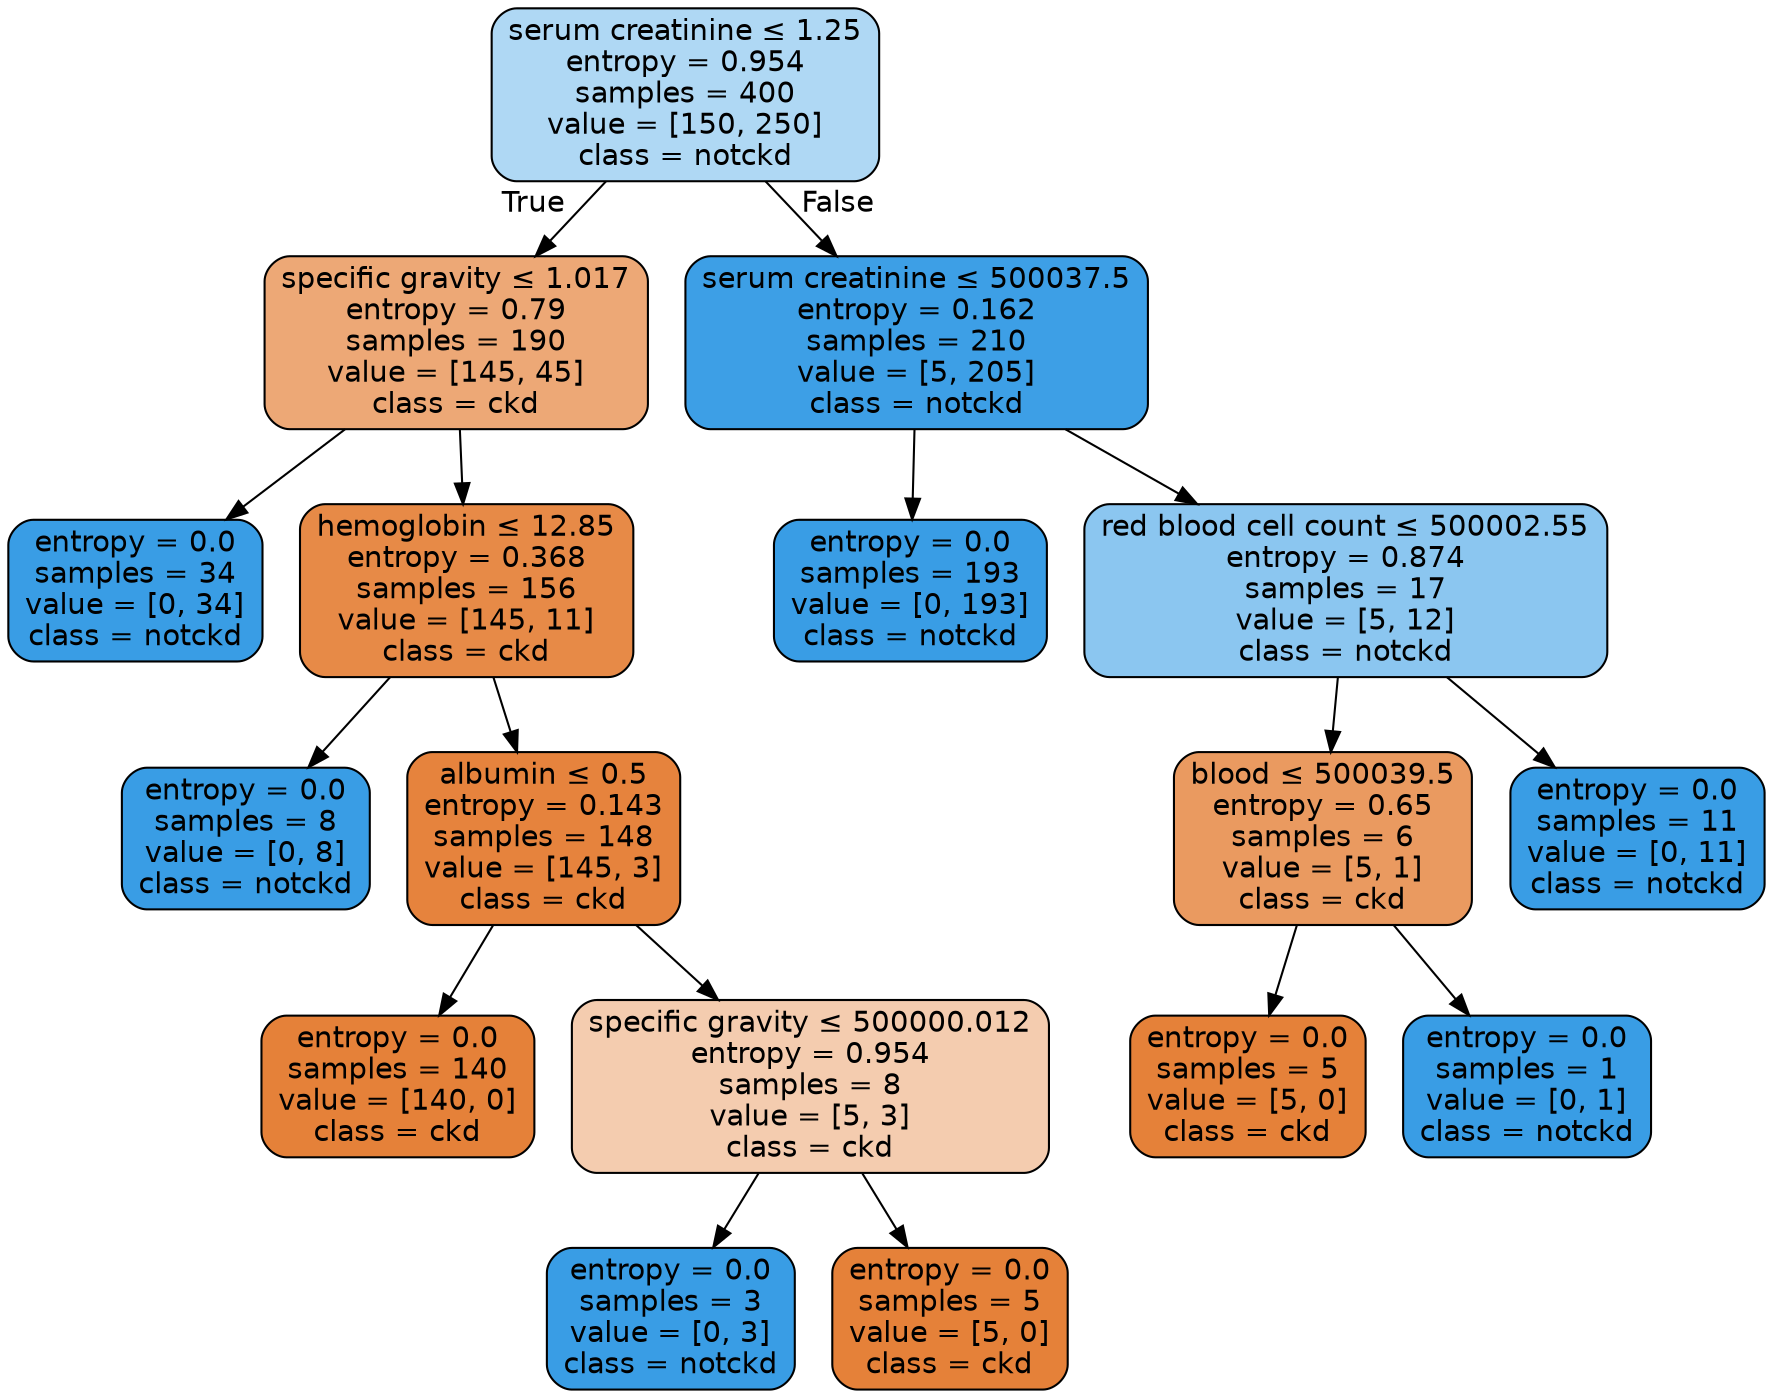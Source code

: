digraph Tree {
node [shape=box, style="filled, rounded", color="black", fontname=helvetica] ;
edge [fontname=helvetica] ;
0 [label=<serum creatinine &le; 1.25<br/>entropy = 0.954<br/>samples = 400<br/>value = [150, 250]<br/>class = notckd>, fillcolor="#399de566"] ;
1 [label=<specific gravity &le; 1.017<br/>entropy = 0.79<br/>samples = 190<br/>value = [145, 45]<br/>class = ckd>, fillcolor="#e58139b0"] ;
0 -> 1 [labeldistance=2.5, labelangle=45, headlabel="True"] ;
2 [label=<entropy = 0.0<br/>samples = 34<br/>value = [0, 34]<br/>class = notckd>, fillcolor="#399de5ff"] ;
1 -> 2 ;
3 [label=<hemoglobin &le; 12.85<br/>entropy = 0.368<br/>samples = 156<br/>value = [145, 11]<br/>class = ckd>, fillcolor="#e58139ec"] ;
1 -> 3 ;
4 [label=<entropy = 0.0<br/>samples = 8<br/>value = [0, 8]<br/>class = notckd>, fillcolor="#399de5ff"] ;
3 -> 4 ;
5 [label=<albumin &le; 0.5<br/>entropy = 0.143<br/>samples = 148<br/>value = [145, 3]<br/>class = ckd>, fillcolor="#e58139fa"] ;
3 -> 5 ;
6 [label=<entropy = 0.0<br/>samples = 140<br/>value = [140, 0]<br/>class = ckd>, fillcolor="#e58139ff"] ;
5 -> 6 ;
7 [label=<specific gravity &le; 500000.012<br/>entropy = 0.954<br/>samples = 8<br/>value = [5, 3]<br/>class = ckd>, fillcolor="#e5813966"] ;
5 -> 7 ;
8 [label=<entropy = 0.0<br/>samples = 3<br/>value = [0, 3]<br/>class = notckd>, fillcolor="#399de5ff"] ;
7 -> 8 ;
9 [label=<entropy = 0.0<br/>samples = 5<br/>value = [5, 0]<br/>class = ckd>, fillcolor="#e58139ff"] ;
7 -> 9 ;
10 [label=<serum creatinine &le; 500037.5<br/>entropy = 0.162<br/>samples = 210<br/>value = [5, 205]<br/>class = notckd>, fillcolor="#399de5f9"] ;
0 -> 10 [labeldistance=2.5, labelangle=-45, headlabel="False"] ;
11 [label=<entropy = 0.0<br/>samples = 193<br/>value = [0, 193]<br/>class = notckd>, fillcolor="#399de5ff"] ;
10 -> 11 ;
12 [label=<red blood cell count &le; 500002.55<br/>entropy = 0.874<br/>samples = 17<br/>value = [5, 12]<br/>class = notckd>, fillcolor="#399de595"] ;
10 -> 12 ;
13 [label=<blood &le; 500039.5<br/>entropy = 0.65<br/>samples = 6<br/>value = [5, 1]<br/>class = ckd>, fillcolor="#e58139cc"] ;
12 -> 13 ;
14 [label=<entropy = 0.0<br/>samples = 5<br/>value = [5, 0]<br/>class = ckd>, fillcolor="#e58139ff"] ;
13 -> 14 ;
15 [label=<entropy = 0.0<br/>samples = 1<br/>value = [0, 1]<br/>class = notckd>, fillcolor="#399de5ff"] ;
13 -> 15 ;
16 [label=<entropy = 0.0<br/>samples = 11<br/>value = [0, 11]<br/>class = notckd>, fillcolor="#399de5ff"] ;
12 -> 16 ;
}